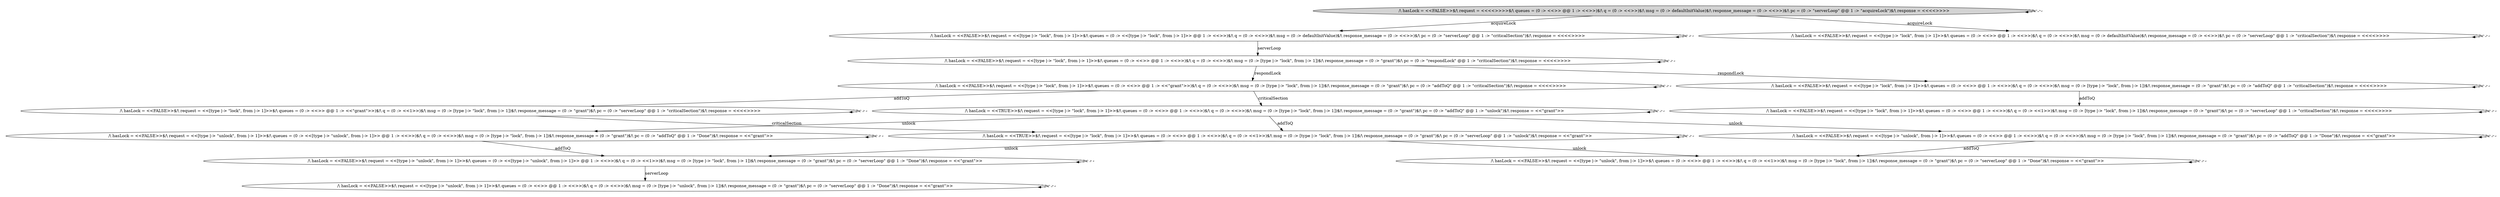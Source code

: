 strict digraph DiskGraph {
nodesep=0.35;
subgraph cluster_graph {
color="white";
-8805165153484459999 [label="/\\ hasLock = <<FALSE>>$/\\ request = <<<<>>>>$/\\ queues = (0 :> <<>> @@ 1 :> <<>>)$/\\ q = (0 :> <<>>)$/\\ msg = (0 :> defaultInitValue)$/\\ response_message = (0 :> <<>>)$/\\ pc = (0 :> \"serverLoop\" @@ 1 :> \"acquireLock\")$/\\ response = <<<<>>>>",style = filled]
-8805165153484459999 -> 7958418399966305522 [label="acquireLock",color="black",fontcolor="black"];
7958418399966305522 [label="/\\ hasLock = <<FALSE>>$/\\ request = <<[type |-> \"lock\", from |-> 1]>>$/\\ queues = (0 :> <<[type |-> \"lock\", from |-> 1]>> @@ 1 :> <<>>)$/\\ q = (0 :> <<>>)$/\\ msg = (0 :> defaultInitValue)$/\\ response_message = (0 :> <<>>)$/\\ pc = (0 :> \"serverLoop\" @@ 1 :> \"criticalSection\")$/\\ response = <<<<>>>>"];
-8805165153484459999 -> -7062291560306475773 [label="acquireLock",color="black",fontcolor="black"];
-7062291560306475773 [label="/\\ hasLock = <<FALSE>>$/\\ request = <<[type |-> \"lock\", from |-> 1]>>$/\\ queues = (0 :> <<>> @@ 1 :> <<>>)$/\\ q = (0 :> <<>>)$/\\ msg = (0 :> defaultInitValue)$/\\ response_message = (0 :> <<>>)$/\\ pc = (0 :> \"serverLoop\" @@ 1 :> \"criticalSection\")$/\\ response = <<<<>>>>"];
-8805165153484459999 -> -8805165153484459999 [style="dashed"];
7958418399966305522 -> 6998364596789086977 [label="serverLoop",color="black",fontcolor="black"];
6998364596789086977 [label="/\\ hasLock = <<FALSE>>$/\\ request = <<[type |-> \"lock\", from |-> 1]>>$/\\ queues = (0 :> <<>> @@ 1 :> <<>>)$/\\ q = (0 :> <<>>)$/\\ msg = (0 :> [type |-> \"lock\", from |-> 1])$/\\ response_message = (0 :> \"grant\")$/\\ pc = (0 :> \"respondLock\" @@ 1 :> \"criticalSection\")$/\\ response = <<<<>>>>"];
7958418399966305522 -> 7958418399966305522 [style="dashed"];
-7062291560306475773 -> -7062291560306475773 [style="dashed"];
6998364596789086977 -> -4011507990341237836 [label="respondLock",color="black",fontcolor="black"];
-4011507990341237836 [label="/\\ hasLock = <<FALSE>>$/\\ request = <<[type |-> \"lock\", from |-> 1]>>$/\\ queues = (0 :> <<>> @@ 1 :> <<\"grant\">>)$/\\ q = (0 :> <<>>)$/\\ msg = (0 :> [type |-> \"lock\", from |-> 1])$/\\ response_message = (0 :> \"grant\")$/\\ pc = (0 :> \"addToQ\" @@ 1 :> \"criticalSection\")$/\\ response = <<<<>>>>"];
6998364596789086977 -> -6779757211467120826 [label="respondLock",color="black",fontcolor="black"];
-6779757211467120826 [label="/\\ hasLock = <<FALSE>>$/\\ request = <<[type |-> \"lock\", from |-> 1]>>$/\\ queues = (0 :> <<>> @@ 1 :> <<>>)$/\\ q = (0 :> <<>>)$/\\ msg = (0 :> [type |-> \"lock\", from |-> 1])$/\\ response_message = (0 :> \"grant\")$/\\ pc = (0 :> \"addToQ\" @@ 1 :> \"criticalSection\")$/\\ response = <<<<>>>>"];
6998364596789086977 -> 6998364596789086977 [style="dashed"];
-4011507990341237836 -> -3723940207858350144 [label="addToQ",color="black",fontcolor="black"];
-3723940207858350144 [label="/\\ hasLock = <<FALSE>>$/\\ request = <<[type |-> \"lock\", from |-> 1]>>$/\\ queues = (0 :> <<>> @@ 1 :> <<\"grant\">>)$/\\ q = (0 :> <<1>>)$/\\ msg = (0 :> [type |-> \"lock\", from |-> 1])$/\\ response_message = (0 :> \"grant\")$/\\ pc = (0 :> \"serverLoop\" @@ 1 :> \"criticalSection\")$/\\ response = <<<<>>>>"];
-4011507990341237836 -> -8266493094593160258 [label="criticalSection",color="black",fontcolor="black"];
-8266493094593160258 [label="/\\ hasLock = <<TRUE>>$/\\ request = <<[type |-> \"lock\", from |-> 1]>>$/\\ queues = (0 :> <<>> @@ 1 :> <<>>)$/\\ q = (0 :> <<>>)$/\\ msg = (0 :> [type |-> \"lock\", from |-> 1])$/\\ response_message = (0 :> \"grant\")$/\\ pc = (0 :> \"addToQ\" @@ 1 :> \"unlock\")$/\\ response = <<\"grant\">>"];
-4011507990341237836 -> -4011507990341237836 [style="dashed"];
-6779757211467120826 -> 8135834718255667313 [label="addToQ",color="black",fontcolor="black"];
8135834718255667313 [label="/\\ hasLock = <<FALSE>>$/\\ request = <<[type |-> \"lock\", from |-> 1]>>$/\\ queues = (0 :> <<>> @@ 1 :> <<>>)$/\\ q = (0 :> <<1>>)$/\\ msg = (0 :> [type |-> \"lock\", from |-> 1])$/\\ response_message = (0 :> \"grant\")$/\\ pc = (0 :> \"serverLoop\" @@ 1 :> \"criticalSection\")$/\\ response = <<<<>>>>"];
-6779757211467120826 -> -6779757211467120826 [style="dashed"];
-3723940207858350144 -> -5032384031992729486 [label="criticalSection",color="black",fontcolor="black"];
-5032384031992729486 [label="/\\ hasLock = <<TRUE>>$/\\ request = <<[type |-> \"lock\", from |-> 1]>>$/\\ queues = (0 :> <<>> @@ 1 :> <<>>)$/\\ q = (0 :> <<1>>)$/\\ msg = (0 :> [type |-> \"lock\", from |-> 1])$/\\ response_message = (0 :> \"grant\")$/\\ pc = (0 :> \"serverLoop\" @@ 1 :> \"unlock\")$/\\ response = <<\"grant\">>"];
-3723940207858350144 -> -3723940207858350144 [style="dashed"];
-8266493094593160258 -> -5032384031992729486 [label="addToQ",color="black",fontcolor="black"];
-8266493094593160258 -> -5052925588085414880 [label="unlock",color="black",fontcolor="black"];
-5052925588085414880 [label="/\\ hasLock = <<FALSE>>$/\\ request = <<[type |-> \"unlock\", from |-> 1]>>$/\\ queues = (0 :> <<[type |-> \"unlock\", from |-> 1]>> @@ 1 :> <<>>)$/\\ q = (0 :> <<>>)$/\\ msg = (0 :> [type |-> \"lock\", from |-> 1])$/\\ response_message = (0 :> \"grant\")$/\\ pc = (0 :> \"addToQ\" @@ 1 :> \"Done\")$/\\ response = <<\"grant\">>"];
-8266493094593160258 -> 7885965569308342919 [label="unlock",color="black",fontcolor="black"];
7885965569308342919 [label="/\\ hasLock = <<FALSE>>$/\\ request = <<[type |-> \"unlock\", from |-> 1]>>$/\\ queues = (0 :> <<>> @@ 1 :> <<>>)$/\\ q = (0 :> <<>>)$/\\ msg = (0 :> [type |-> \"lock\", from |-> 1])$/\\ response_message = (0 :> \"grant\")$/\\ pc = (0 :> \"addToQ\" @@ 1 :> \"Done\")$/\\ response = <<\"grant\">>"];
-8266493094593160258 -> -8266493094593160258 [style="dashed"];
8135834718255667313 -> 8135834718255667313 [style="dashed"];
-5032384031992729486 -> -4759672843622453801 [label="unlock",color="black",fontcolor="black"];
-4759672843622453801 [label="/\\ hasLock = <<FALSE>>$/\\ request = <<[type |-> \"unlock\", from |-> 1]>>$/\\ queues = (0 :> <<[type |-> \"unlock\", from |-> 1]>> @@ 1 :> <<>>)$/\\ q = (0 :> <<1>>)$/\\ msg = (0 :> [type |-> \"lock\", from |-> 1])$/\\ response_message = (0 :> \"grant\")$/\\ pc = (0 :> \"serverLoop\" @@ 1 :> \"Done\")$/\\ response = <<\"grant\">>"];
-5032384031992729486 -> 8967851722970828742 [label="unlock",color="black",fontcolor="black"];
8967851722970828742 [label="/\\ hasLock = <<FALSE>>$/\\ request = <<[type |-> \"unlock\", from |-> 1]>>$/\\ queues = (0 :> <<>> @@ 1 :> <<>>)$/\\ q = (0 :> <<1>>)$/\\ msg = (0 :> [type |-> \"lock\", from |-> 1])$/\\ response_message = (0 :> \"grant\")$/\\ pc = (0 :> \"serverLoop\" @@ 1 :> \"Done\")$/\\ response = <<\"grant\">>"];
-5032384031992729486 -> -5032384031992729486 [style="dashed"];
-5052925588085414880 -> -4759672843622453801 [label="addToQ",color="black",fontcolor="black"];
-5052925588085414880 -> -5052925588085414880 [style="dashed"];
7885965569308342919 -> 8967851722970828742 [label="addToQ",color="black",fontcolor="black"];
7885965569308342919 -> 7885965569308342919 [style="dashed"];
-4759672843622453801 -> 6205110390207476424 [label="serverLoop",color="black",fontcolor="black"];
6205110390207476424 [label="/\\ hasLock = <<FALSE>>$/\\ request = <<[type |-> \"unlock\", from |-> 1]>>$/\\ queues = (0 :> <<>> @@ 1 :> <<>>)$/\\ q = (0 :> <<>>)$/\\ msg = (0 :> [type |-> \"unlock\", from |-> 1])$/\\ response_message = (0 :> \"grant\")$/\\ pc = (0 :> \"serverLoop\" @@ 1 :> \"Done\")$/\\ response = <<\"grant\">>"];
-4759672843622453801 -> -4759672843622453801 [style="dashed"];
8967851722970828742 -> 8967851722970828742 [style="dashed"];
6205110390207476424 -> 6205110390207476424 [style="dashed"];
{rank = same; -8805165153484459999;}
{rank = same; 7958418399966305522;-7062291560306475773;}
{rank = same; 6998364596789086977;}
{rank = same; -6779757211467120826;-4011507990341237836;}
{rank = same; 8135834718255667313;-3723940207858350144;-8266493094593160258;}
{rank = same; -5032384031992729486;7885965569308342919;-5052925588085414880;}
{rank = same; -4759672843622453801;8967851722970828742;}
{rank = same; 6205110390207476424;}
}
}
